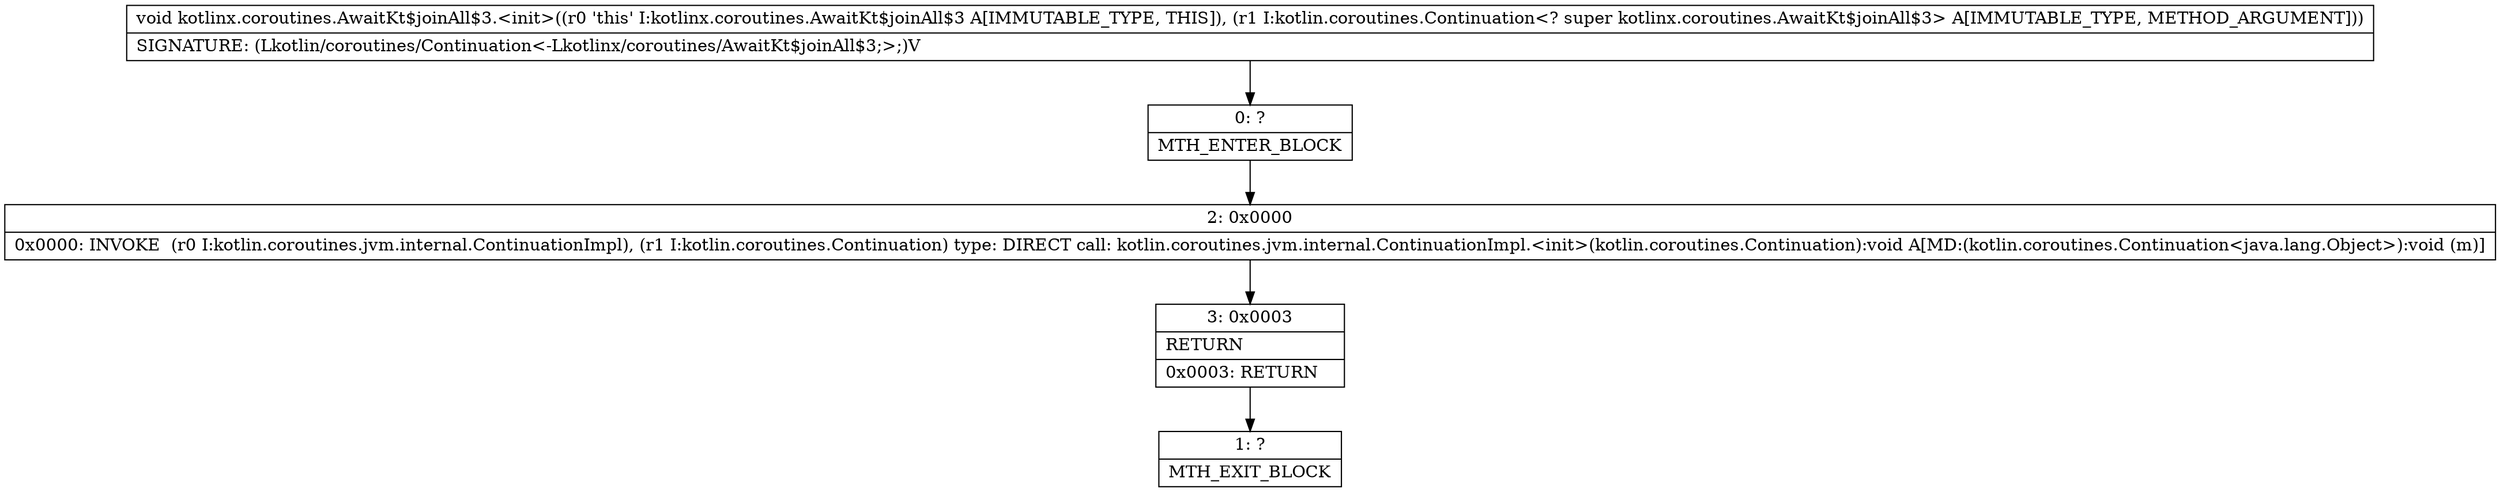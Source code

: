 digraph "CFG forkotlinx.coroutines.AwaitKt$joinAll$3.\<init\>(Lkotlin\/coroutines\/Continuation;)V" {
Node_0 [shape=record,label="{0\:\ ?|MTH_ENTER_BLOCK\l}"];
Node_2 [shape=record,label="{2\:\ 0x0000|0x0000: INVOKE  (r0 I:kotlin.coroutines.jvm.internal.ContinuationImpl), (r1 I:kotlin.coroutines.Continuation) type: DIRECT call: kotlin.coroutines.jvm.internal.ContinuationImpl.\<init\>(kotlin.coroutines.Continuation):void A[MD:(kotlin.coroutines.Continuation\<java.lang.Object\>):void (m)]\l}"];
Node_3 [shape=record,label="{3\:\ 0x0003|RETURN\l|0x0003: RETURN   \l}"];
Node_1 [shape=record,label="{1\:\ ?|MTH_EXIT_BLOCK\l}"];
MethodNode[shape=record,label="{void kotlinx.coroutines.AwaitKt$joinAll$3.\<init\>((r0 'this' I:kotlinx.coroutines.AwaitKt$joinAll$3 A[IMMUTABLE_TYPE, THIS]), (r1 I:kotlin.coroutines.Continuation\<? super kotlinx.coroutines.AwaitKt$joinAll$3\> A[IMMUTABLE_TYPE, METHOD_ARGUMENT]))  | SIGNATURE: (Lkotlin\/coroutines\/Continuation\<\-Lkotlinx\/coroutines\/AwaitKt$joinAll$3;\>;)V\l}"];
MethodNode -> Node_0;Node_0 -> Node_2;
Node_2 -> Node_3;
Node_3 -> Node_1;
}

